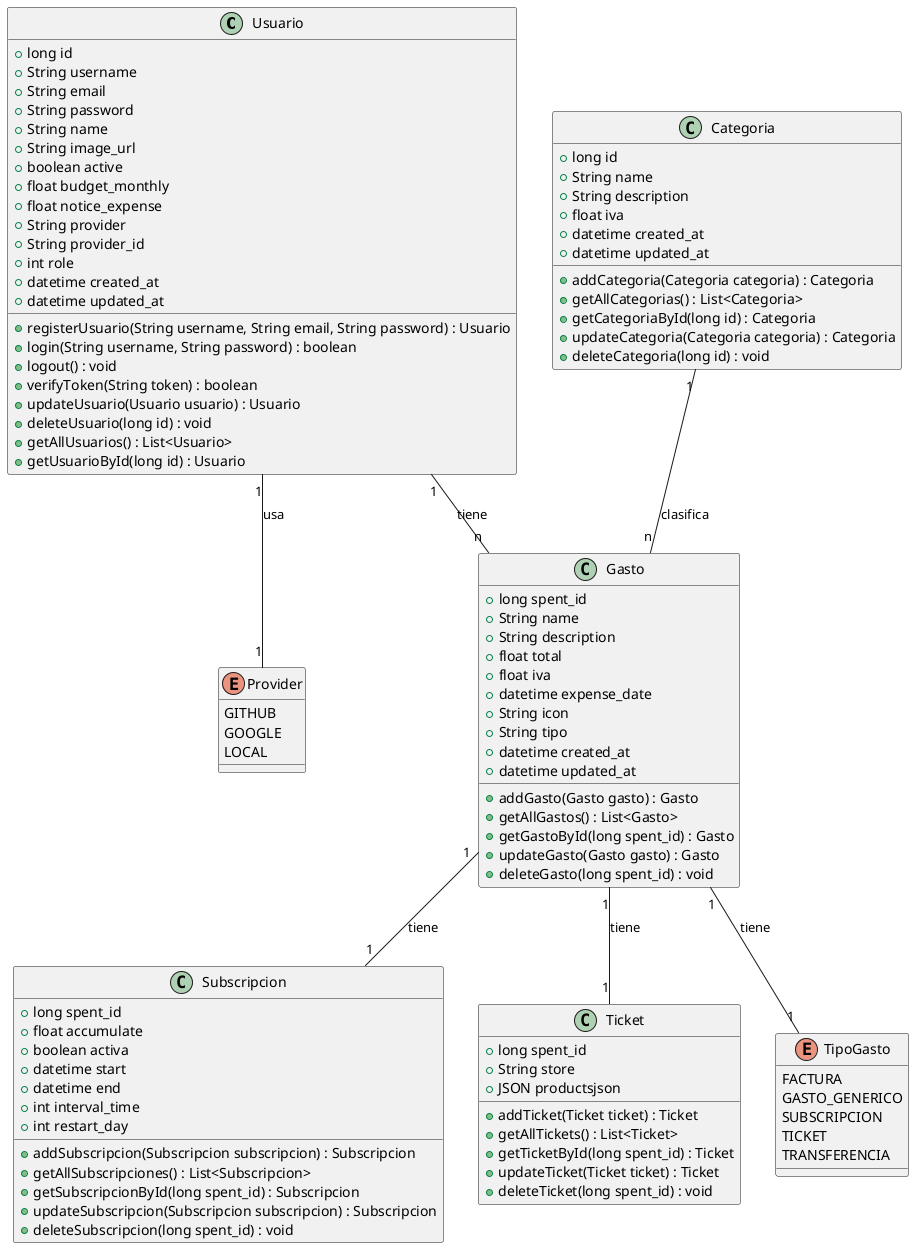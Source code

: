@startuml

' Clases
class Usuario  {
  +long id
  +String username
  +String email
  +String password
  +String name
  +String image_url
  +boolean active
  +float budget_monthly
  +float notice_expense
  +String provider
  +String provider_id
  +int role
  +datetime created_at
  +datetime updated_at
  +registerUsuario(String username, String email, String password) : Usuario
  +login(String username, String password) : boolean
  +logout() : void
  +verifyToken(String token) : boolean
  +updateUsuario(Usuario usuario) : Usuario
  +deleteUsuario(long id) : void
  +getAllUsuarios() : List<Usuario>
  +getUsuarioById(long id) : Usuario
}

class Categoria {
  +long id
  +String name
  +String description
  +float iva
  +datetime created_at
  +datetime updated_at
  +addCategoria(Categoria categoria) : Categoria
  +getAllCategorias() : List<Categoria>
  +getCategoriaById(long id) : Categoria
  +updateCategoria(Categoria categoria) : Categoria
  +deleteCategoria(long id) : void
}

class Gasto {
  +long spent_id
  +String name
  +String description
  +float total
  +float iva
  +datetime expense_date
  +String icon
  +String tipo
  +datetime created_at
  +datetime updated_at
  +addGasto(Gasto gasto) : Gasto
  +getAllGastos() : List<Gasto>
  +getGastoById(long spent_id) : Gasto
  +updateGasto(Gasto gasto) : Gasto
  +deleteGasto(long spent_id) : void
}

class Subscripcion {
  +long spent_id
  +float accumulate
  +boolean activa
  +datetime start
  +datetime end
  +int interval_time
  +int restart_day
  +addSubscripcion(Subscripcion subscripcion) : Subscripcion
  +getAllSubscripciones() : List<Subscripcion>
  +getSubscripcionById(long spent_id) : Subscripcion
  +updateSubscripcion(Subscripcion subscripcion) : Subscripcion
  +deleteSubscripcion(long spent_id) : void
}

class Ticket {
  +long spent_id
  +String store
  +JSON productsjson
  +addTicket(Ticket ticket) : Ticket
  +getAllTickets() : List<Ticket>
  +getTicketById(long spent_id) : Ticket
  +updateTicket(Ticket ticket) : Ticket
  +deleteTicket(long spent_id) : void
}

' Enum tipo en Gasto
enum TipoGasto {
  FACTURA
  GASTO_GENERICO
  SUBSCRIPCION
  TICKET
  TRANSFERENCIA
}

' Enum provider en Usuario
enum Provider {
  GITHUB
  GOOGLE
  LOCAL
}

' Relacións
Usuario "1" -- "n" Gasto : tiene
Categoria "1" -- "n" Gasto : clasifica
Gasto "1" -- "1" Subscripcion : tiene
Gasto "1" -- "1" Ticket : tiene
Gasto "1" -- "1" TipoGasto : tiene
Usuario "1" -- "1" Provider : usa

@enduml
